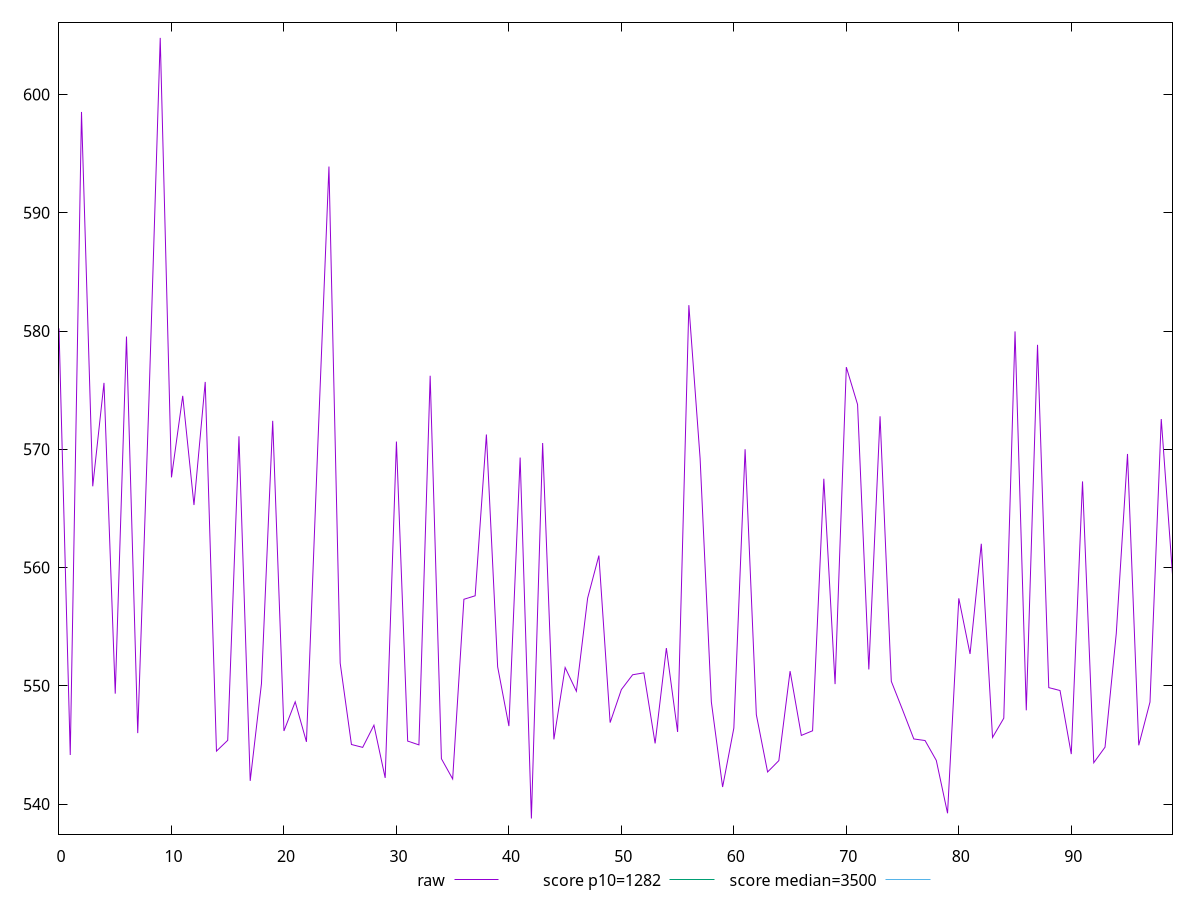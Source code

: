 reset

$raw <<EOF
0 580.2200000000001
1 544.1480000000003
2 598.5280000000002
3 566.8680000000005
4 575.6160000000002
5 549.3360000000002
6 579.5320000000002
7 545.9960000000004
8 574.2440000000001
9 604.7880000000004
10 567.6240000000003
11 574.5160000000006
12 565.2880000000005
13 575.6960000000004
14 544.4760000000005
15 545.3880000000001
16 571.1000000000004
17 541.9600000000004
18 550.1720000000003
19 572.4080000000006
20 546.1800000000005
21 548.6480000000004
22 545.2600000000003
23 570.0720000000006
24 593.9080000000002
25 551.9160000000003
26 545.0360000000003
27 544.7920000000001
28 546.6680000000005
29 542.2120000000004
30 570.6520000000003
31 545.3240000000003
32 545.0040000000002
33 576.2159999999999
34 543.8320000000002
35 542.1200000000002
36 557.3160000000005
37 557.6120000000005
38 571.2520000000003
39 551.6040000000006
40 546.5920000000003
41 569.3000000000002
42 538.7760000000001
43 570.5280000000004
44 545.468
45 551.5440000000003
46 549.5400000000003
47 557.4120000000003
48 561.0120000000001
49 546.8880000000004
50 549.6800000000005
51 550.9320000000005
52 551.0960000000002
53 545.1280000000004
54 553.1880000000001
55 546.0960000000003
56 582.188
57 569.2200000000005
58 548.6320000000004
59 541.4400000000003
60 546.4240000000004
61 570.0040000000006
62 547.5560000000004
63 542.7120000000006
64 543.6720000000004
65 551.2400000000005
66 545.8040000000003
67 546.1960000000004
68 567.5080000000005
69 550.1440000000005
70 576.9480000000005
71 573.7880000000002
72 551.3800000000002
73 572.7919999999997
74 550.3760000000004
75 547.9680000000006
76 545.504
77 545.3720000000005
78 543.6879999999998
79 539.2200000000005
80 557.3960000000004
81 552.6920000000006
82 562.0120000000004
83 545.6320000000002
84 547.2600000000003
85 579.9680000000004
86 547.9280000000003
87 578.8360000000006
88 549.844
89 549.6000000000003
90 544.224
91 567.2840000000003
92 543.4960000000002
93 544.8080000000001
94 554.4160000000004
95 569.6040000000003
96 544.9680000000004
97 548.6240000000004
98 572.5600000000005
99 559.4040000000001
EOF

set key outside below
set xrange [0:99]
set yrange [537.45576:606.1082400000004]
set trange [537.45576:606.1082400000004]
set terminal svg size 640, 500 enhanced background rgb 'white'
set output "report_00008_2021-01-22T20:58:29.167/bootup-time/samples/pages+cached+nointeractive/raw/values.svg"

plot $raw title "raw" with line, \
     1282 title "score p10=1282", \
     3500 title "score median=3500"

reset
